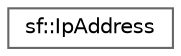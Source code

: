 digraph "Graphical Class Hierarchy"
{
 // LATEX_PDF_SIZE
  bgcolor="transparent";
  edge [fontname=Helvetica,fontsize=10,labelfontname=Helvetica,labelfontsize=10];
  node [fontname=Helvetica,fontsize=10,shape=box,height=0.2,width=0.4];
  rankdir="LR";
  Node0 [id="Node000000",label="sf::IpAddress",height=0.2,width=0.4,color="grey40", fillcolor="white", style="filled",URL="$classsf_1_1_ip_address.html",tooltip="Encapsulate an IPv4 network address."];
}
